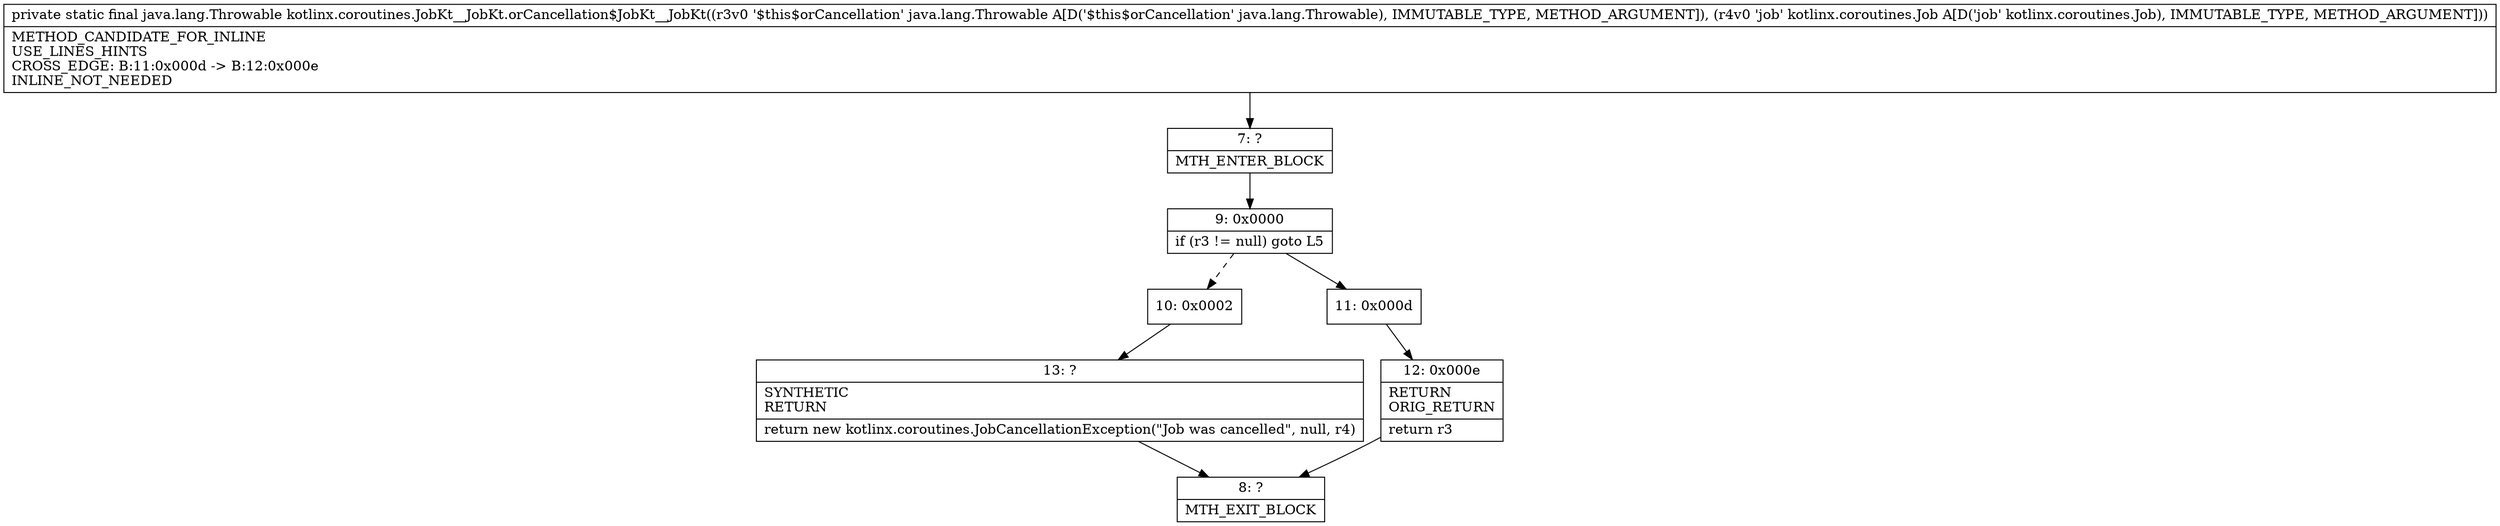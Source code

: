 digraph "CFG forkotlinx.coroutines.JobKt__JobKt.orCancellation$JobKt__JobKt(Ljava\/lang\/Throwable;Lkotlinx\/coroutines\/Job;)Ljava\/lang\/Throwable;" {
Node_7 [shape=record,label="{7\:\ ?|MTH_ENTER_BLOCK\l}"];
Node_9 [shape=record,label="{9\:\ 0x0000|if (r3 != null) goto L5\l}"];
Node_10 [shape=record,label="{10\:\ 0x0002}"];
Node_13 [shape=record,label="{13\:\ ?|SYNTHETIC\lRETURN\l|return new kotlinx.coroutines.JobCancellationException(\"Job was cancelled\", null, r4)\l}"];
Node_8 [shape=record,label="{8\:\ ?|MTH_EXIT_BLOCK\l}"];
Node_11 [shape=record,label="{11\:\ 0x000d}"];
Node_12 [shape=record,label="{12\:\ 0x000e|RETURN\lORIG_RETURN\l|return r3\l}"];
MethodNode[shape=record,label="{private static final java.lang.Throwable kotlinx.coroutines.JobKt__JobKt.orCancellation$JobKt__JobKt((r3v0 '$this$orCancellation' java.lang.Throwable A[D('$this$orCancellation' java.lang.Throwable), IMMUTABLE_TYPE, METHOD_ARGUMENT]), (r4v0 'job' kotlinx.coroutines.Job A[D('job' kotlinx.coroutines.Job), IMMUTABLE_TYPE, METHOD_ARGUMENT]))  | METHOD_CANDIDATE_FOR_INLINE\lUSE_LINES_HINTS\lCROSS_EDGE: B:11:0x000d \-\> B:12:0x000e\lINLINE_NOT_NEEDED\l}"];
MethodNode -> Node_7;Node_7 -> Node_9;
Node_9 -> Node_10[style=dashed];
Node_9 -> Node_11;
Node_10 -> Node_13;
Node_13 -> Node_8;
Node_11 -> Node_12;
Node_12 -> Node_8;
}

